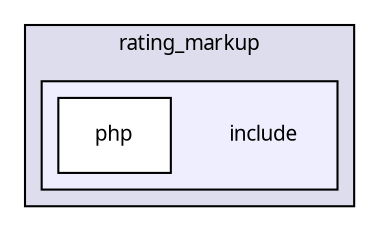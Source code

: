 digraph "packages/rating/packages/rating_markup/include/" {
  compound=true
  node [ fontsize="10", fontname="FreeSans.ttf"];
  edge [ labelfontsize="10", labelfontname="FreeSans.ttf"];
  subgraph clusterdir_4ae7d204f1e257059c6bdeb0ad17ee1c {
    graph [ bgcolor="#ddddee", pencolor="black", label="rating_markup" fontname="FreeSans.ttf", fontsize="10", URL="dir_4ae7d204f1e257059c6bdeb0ad17ee1c.html"]
  subgraph clusterdir_f1addd86a3c30ccc2a99742b87cc397d {
    graph [ bgcolor="#eeeeff", pencolor="black", label="" URL="dir_f1addd86a3c30ccc2a99742b87cc397d.html"];
    dir_f1addd86a3c30ccc2a99742b87cc397d [shape=plaintext label="include"];
    dir_2cf92248e470e20c0e7d95edda00f894 [shape=box label="php" color="black" fillcolor="white" style="filled" URL="dir_2cf92248e470e20c0e7d95edda00f894.html"];
  }
  }
}
